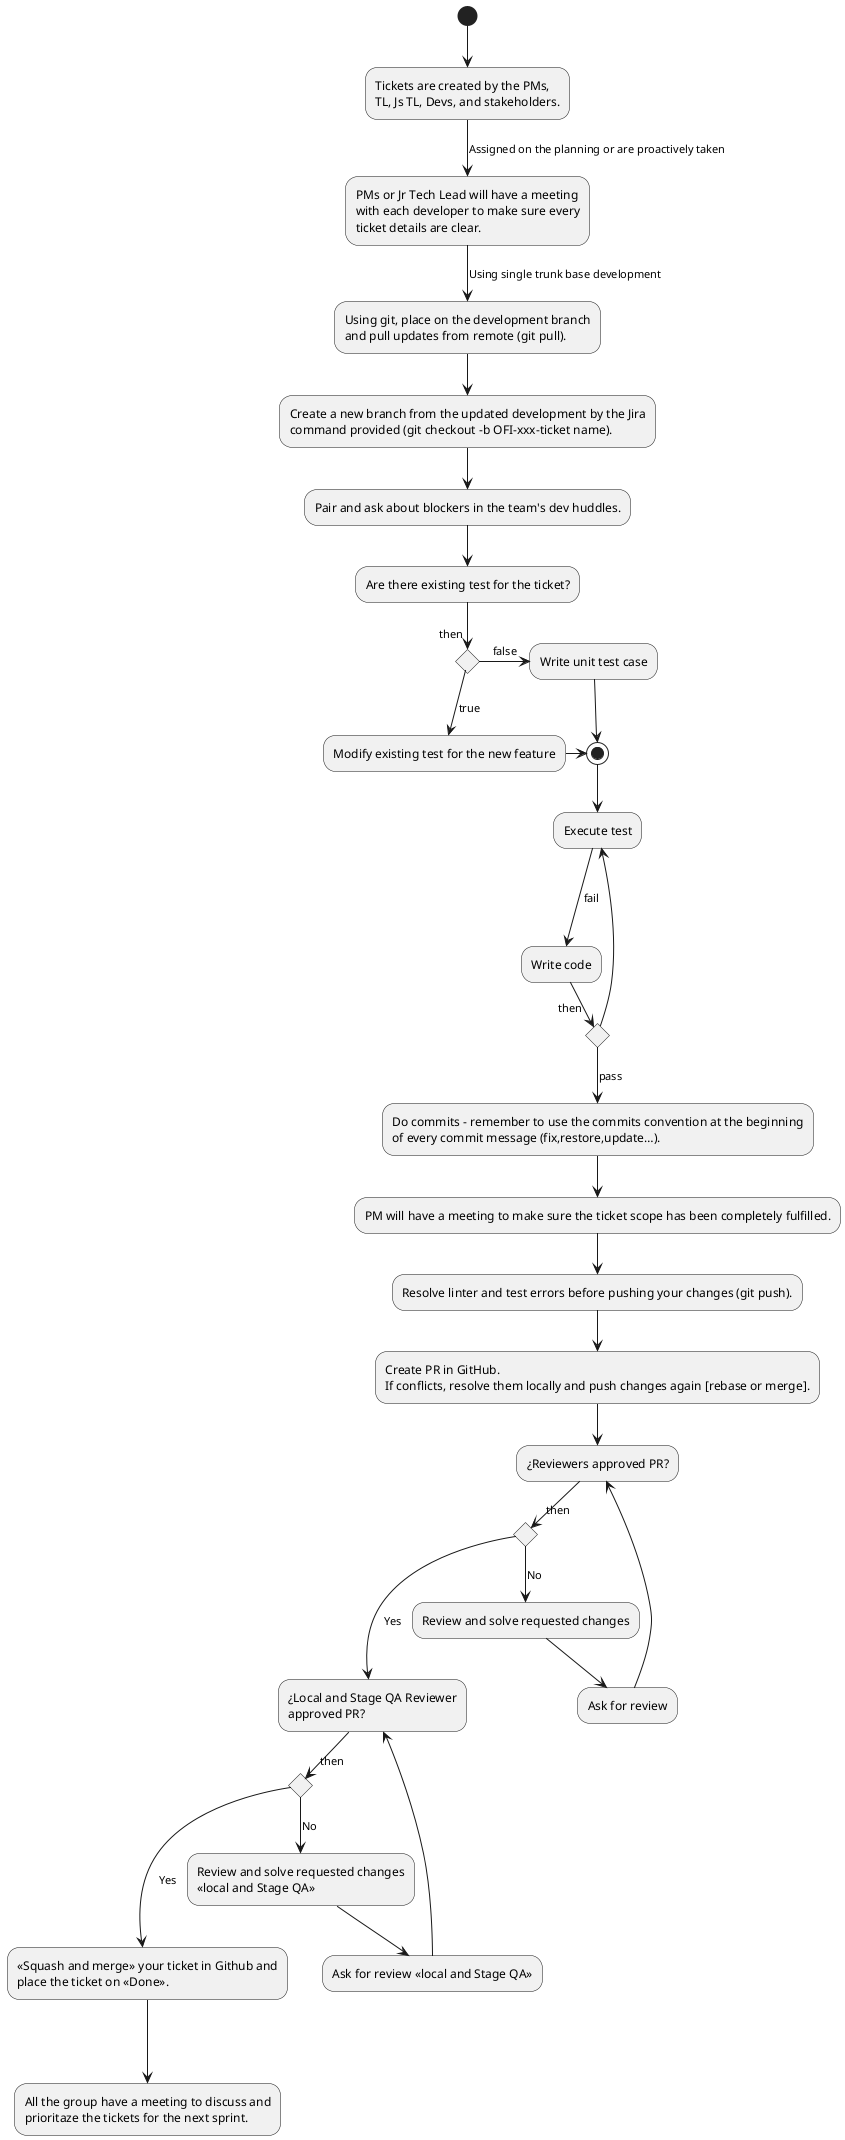 @startuml Deploy_diagram
(*) --> "Tickets are created by the PMs,
TL, Js TL, Devs, and stakeholders."

-->[Assigned on the planning or are proactively taken] "PMs or Jr Tech Lead will have a meeting 
with each developer to make sure every
ticket details are clear."

-->[Using single trunk base development] "Using git, place on the development branch 
and pull updates from remote (git pull)."

--> "Create a new branch from the updated development by the Jira
command provided (git checkout -b OFI-xxx-ticket name)."

-->"Pair and ask about blockers in the team's dev huddles."

--> "Are there existing test for the ticket?"

if then
  -->[true] "Modify existing test for the new feature"
  -right-> (*)
else
  ->[false] "Write unit test case"
  -->(*)
endif

--> "Execute test"

--->[fail] "Write code"

if then
    ----> "Execute test"
else
    -->[pass] "Do commits - remember to use the commits convention at the beginning
     of every commit message (fix,restore,update…)."
endif

--> "PM will have a meeting to make sure the ticket scope has been completely fulfilled."

--> "Resolve linter and test errors before pushing your changes (git push)."

--> "Create PR in GitHub.
If conflicts, resolve them locally and push changes again [rebase or merge]."

--> "¿Reviewers approved PR?"

if then
    --> [No] "Review and solve requested changes"

    --> "Ask for review"

    --> "¿Reviewers approved PR?"
else
    ---> [Yes] "¿Local and Stage QA Reviewer
     approved PR?"
endif

if then
    --> [No] "Review and solve requested changes 
    <<local and Stage QA>>"

    --> "Ask for review <<local and Stage QA>>"

    --> "¿Local and Stage QA Reviewer
     approved PR?"
else
    ---> [Yes] "<<Squash and merge>> your ticket in Github and 
    place the ticket on <<Done>>."
endif


--->"All the group have a meeting to discuss and 
    prioritaze the tickets for the next sprint."

@enduml